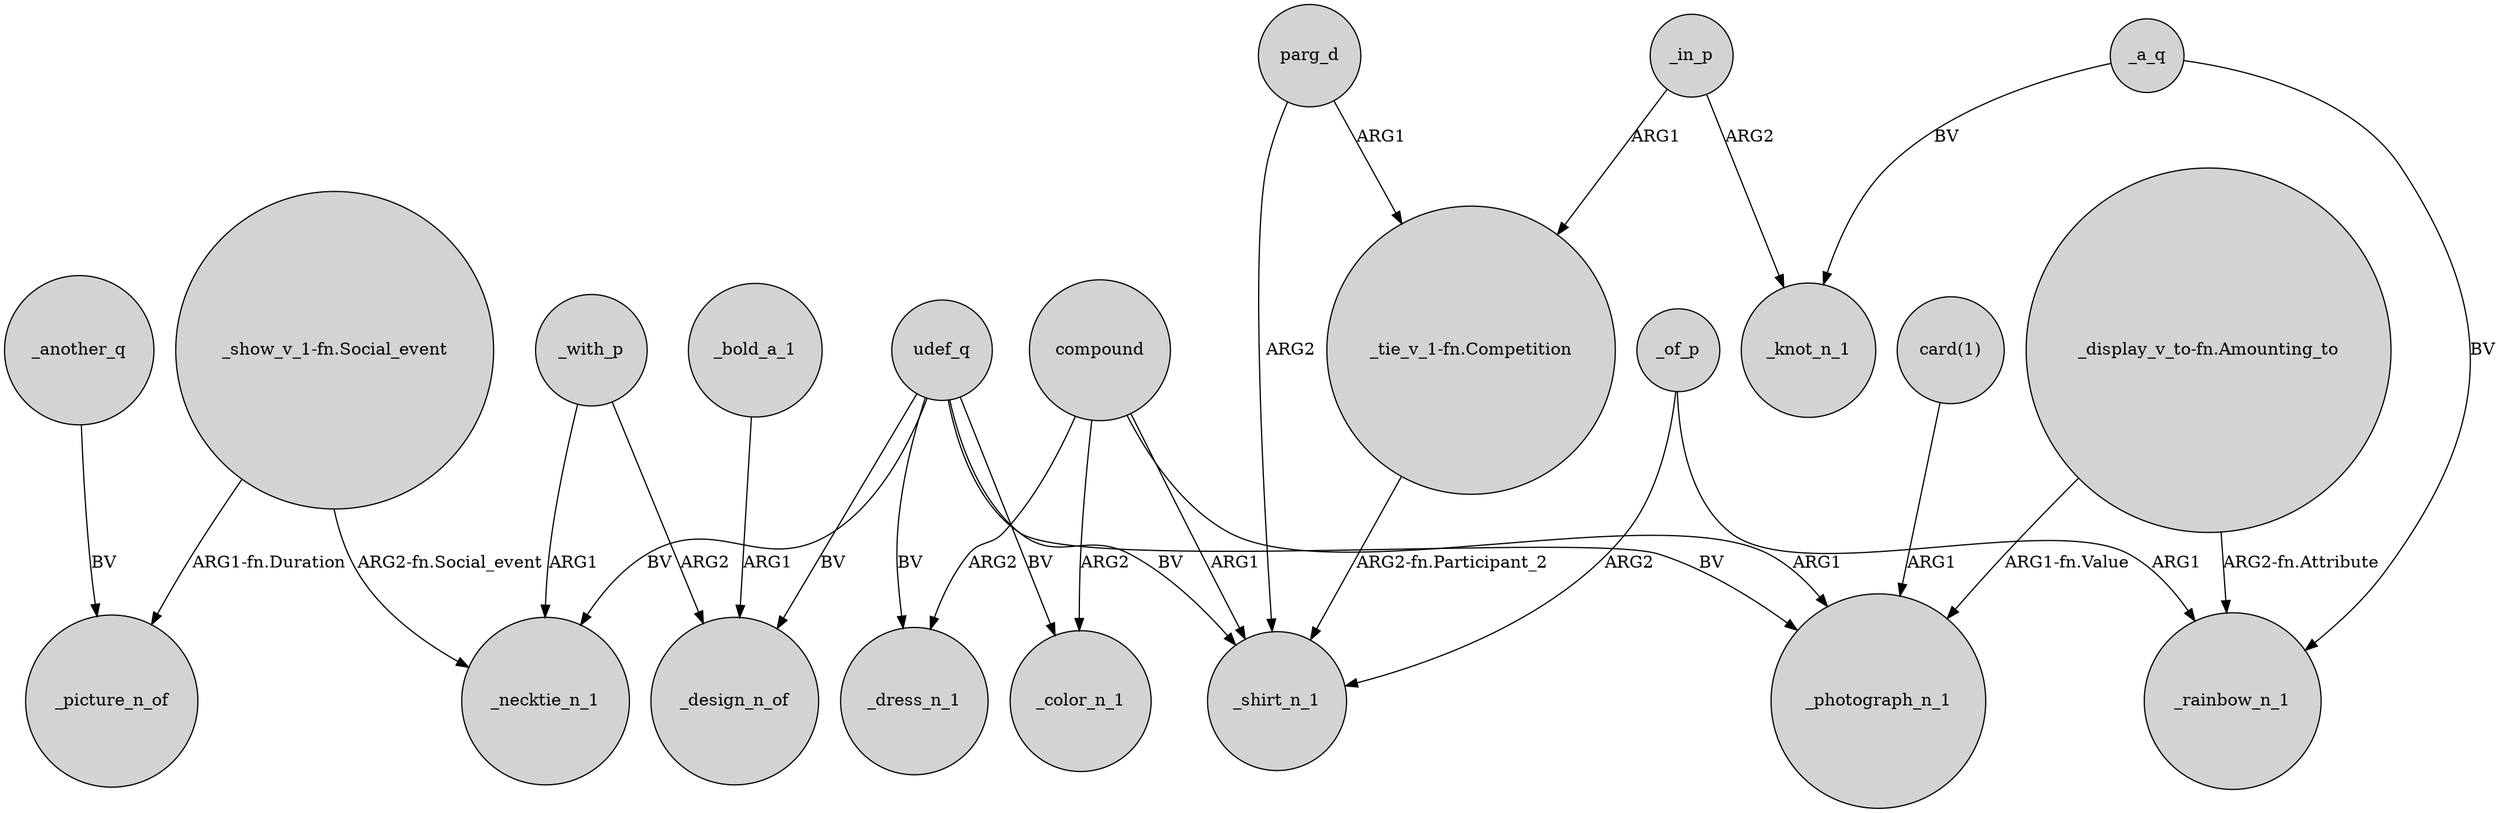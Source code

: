 digraph {
	node [shape=circle style=filled]
	udef_q -> _necktie_n_1 [label=BV]
	udef_q -> _design_n_of [label=BV]
	_in_p -> "_tie_v_1-fn.Competition" [label=ARG1]
	compound -> _color_n_1 [label=ARG2]
	parg_d -> "_tie_v_1-fn.Competition" [label=ARG1]
	compound -> _shirt_n_1 [label=ARG1]
	udef_q -> _dress_n_1 [label=BV]
	"card(1)" -> _photograph_n_1 [label=ARG1]
	"_show_v_1-fn.Social_event" -> _necktie_n_1 [label="ARG2-fn.Social_event"]
	_with_p -> _necktie_n_1 [label=ARG1]
	_another_q -> _picture_n_of [label=BV]
	"_show_v_1-fn.Social_event" -> _picture_n_of [label="ARG1-fn.Duration"]
	_with_p -> _design_n_of [label=ARG2]
	_a_q -> _rainbow_n_1 [label=BV]
	"_display_v_to-fn.Amounting_to" -> _photograph_n_1 [label="ARG1-fn.Value"]
	udef_q -> _shirt_n_1 [label=BV]
	parg_d -> _shirt_n_1 [label=ARG2]
	udef_q -> _color_n_1 [label=BV]
	compound -> _dress_n_1 [label=ARG2]
	udef_q -> _photograph_n_1 [label=BV]
	_in_p -> _knot_n_1 [label=ARG2]
	_of_p -> _rainbow_n_1 [label=ARG1]
	_a_q -> _knot_n_1 [label=BV]
	compound -> _photograph_n_1 [label=ARG1]
	"_display_v_to-fn.Amounting_to" -> _rainbow_n_1 [label="ARG2-fn.Attribute"]
	_bold_a_1 -> _design_n_of [label=ARG1]
	_of_p -> _shirt_n_1 [label=ARG2]
	"_tie_v_1-fn.Competition" -> _shirt_n_1 [label="ARG2-fn.Participant_2"]
}
